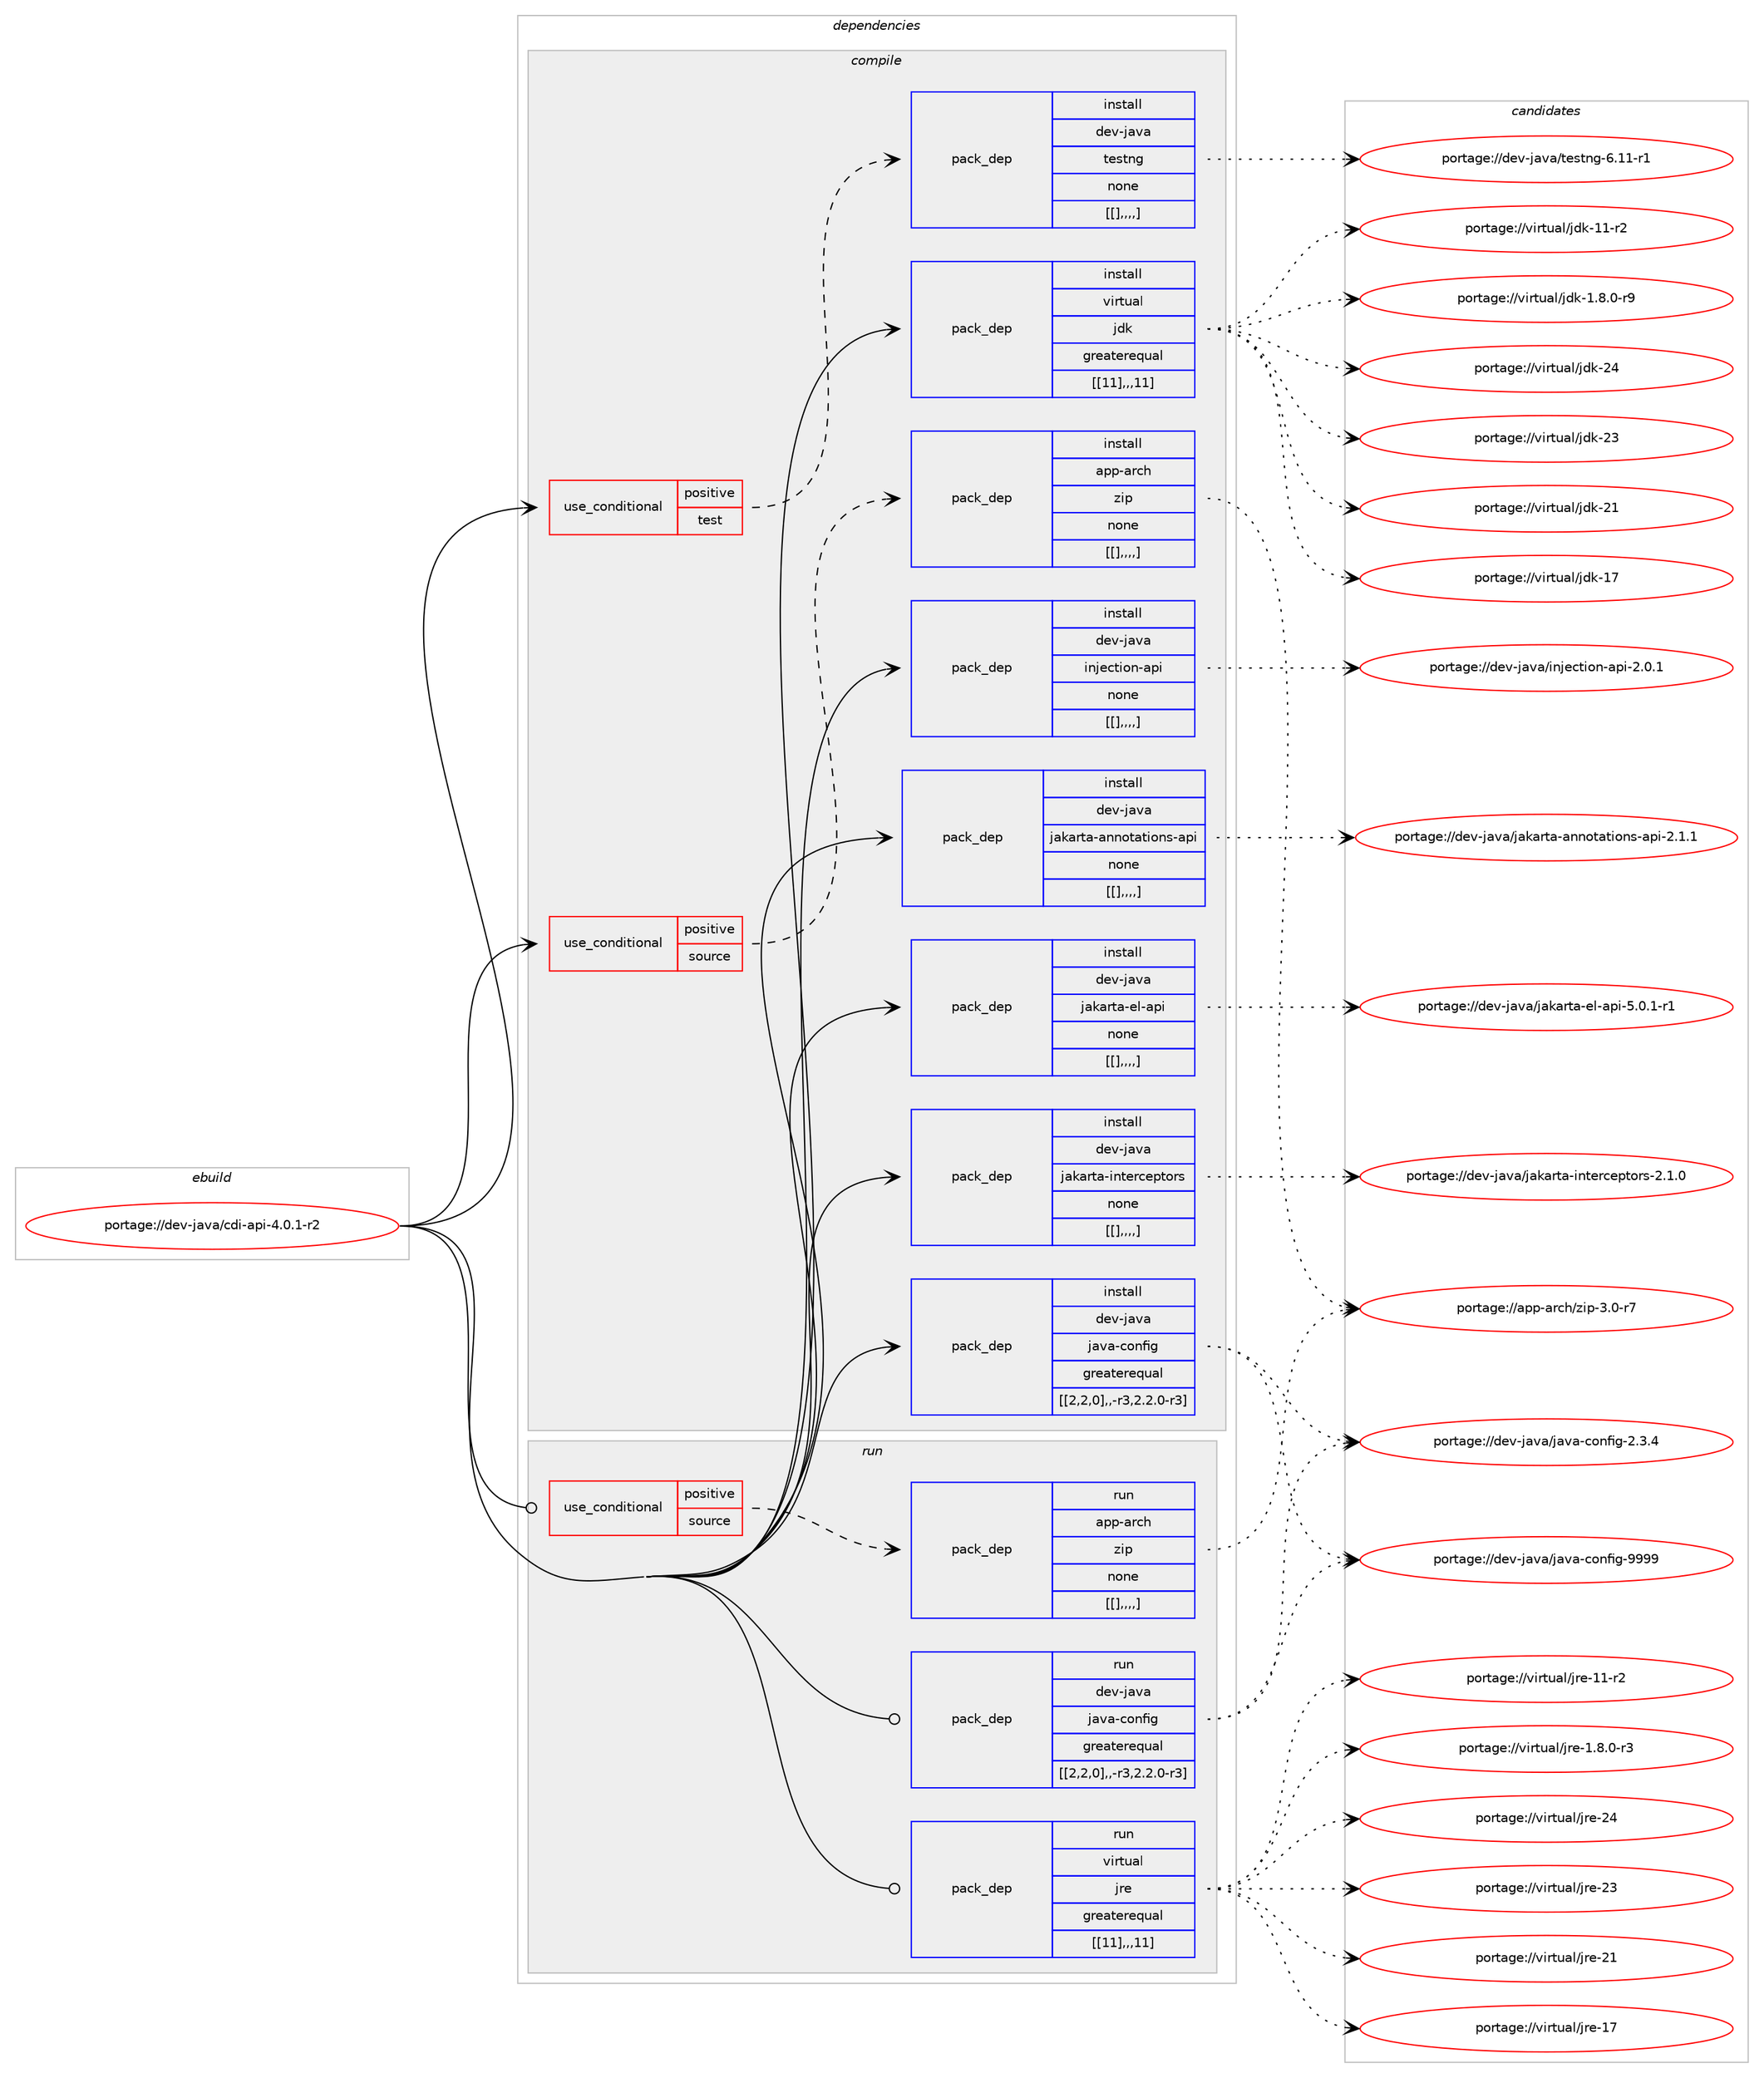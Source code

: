 digraph prolog {

# *************
# Graph options
# *************

newrank=true;
concentrate=true;
compound=true;
graph [rankdir=LR,fontname=Helvetica,fontsize=10,ranksep=1.5];#, ranksep=2.5, nodesep=0.2];
edge  [arrowhead=vee];
node  [fontname=Helvetica,fontsize=10];

# **********
# The ebuild
# **********

subgraph cluster_leftcol {
color=gray;
label=<<i>ebuild</i>>;
id [label="portage://dev-java/cdi-api-4.0.1-r2", color=red, width=4, href="../dev-java/cdi-api-4.0.1-r2.svg"];
}

# ****************
# The dependencies
# ****************

subgraph cluster_midcol {
color=gray;
label=<<i>dependencies</i>>;
subgraph cluster_compile {
fillcolor="#eeeeee";
style=filled;
label=<<i>compile</i>>;
subgraph cond22178 {
dependency93461 [label=<<TABLE BORDER="0" CELLBORDER="1" CELLSPACING="0" CELLPADDING="4"><TR><TD ROWSPAN="3" CELLPADDING="10">use_conditional</TD></TR><TR><TD>positive</TD></TR><TR><TD>source</TD></TR></TABLE>>, shape=none, color=red];
subgraph pack70237 {
dependency93462 [label=<<TABLE BORDER="0" CELLBORDER="1" CELLSPACING="0" CELLPADDING="4" WIDTH="220"><TR><TD ROWSPAN="6" CELLPADDING="30">pack_dep</TD></TR><TR><TD WIDTH="110">install</TD></TR><TR><TD>app-arch</TD></TR><TR><TD>zip</TD></TR><TR><TD>none</TD></TR><TR><TD>[[],,,,]</TD></TR></TABLE>>, shape=none, color=blue];
}
dependency93461:e -> dependency93462:w [weight=20,style="dashed",arrowhead="vee"];
}
id:e -> dependency93461:w [weight=20,style="solid",arrowhead="vee"];
subgraph cond22179 {
dependency93463 [label=<<TABLE BORDER="0" CELLBORDER="1" CELLSPACING="0" CELLPADDING="4"><TR><TD ROWSPAN="3" CELLPADDING="10">use_conditional</TD></TR><TR><TD>positive</TD></TR><TR><TD>test</TD></TR></TABLE>>, shape=none, color=red];
subgraph pack70238 {
dependency93464 [label=<<TABLE BORDER="0" CELLBORDER="1" CELLSPACING="0" CELLPADDING="4" WIDTH="220"><TR><TD ROWSPAN="6" CELLPADDING="30">pack_dep</TD></TR><TR><TD WIDTH="110">install</TD></TR><TR><TD>dev-java</TD></TR><TR><TD>testng</TD></TR><TR><TD>none</TD></TR><TR><TD>[[],,,,]</TD></TR></TABLE>>, shape=none, color=blue];
}
dependency93463:e -> dependency93464:w [weight=20,style="dashed",arrowhead="vee"];
}
id:e -> dependency93463:w [weight=20,style="solid",arrowhead="vee"];
subgraph pack70239 {
dependency93465 [label=<<TABLE BORDER="0" CELLBORDER="1" CELLSPACING="0" CELLPADDING="4" WIDTH="220"><TR><TD ROWSPAN="6" CELLPADDING="30">pack_dep</TD></TR><TR><TD WIDTH="110">install</TD></TR><TR><TD>dev-java</TD></TR><TR><TD>injection-api</TD></TR><TR><TD>none</TD></TR><TR><TD>[[],,,,]</TD></TR></TABLE>>, shape=none, color=blue];
}
id:e -> dependency93465:w [weight=20,style="solid",arrowhead="vee"];
subgraph pack70240 {
dependency93466 [label=<<TABLE BORDER="0" CELLBORDER="1" CELLSPACING="0" CELLPADDING="4" WIDTH="220"><TR><TD ROWSPAN="6" CELLPADDING="30">pack_dep</TD></TR><TR><TD WIDTH="110">install</TD></TR><TR><TD>dev-java</TD></TR><TR><TD>jakarta-annotations-api</TD></TR><TR><TD>none</TD></TR><TR><TD>[[],,,,]</TD></TR></TABLE>>, shape=none, color=blue];
}
id:e -> dependency93466:w [weight=20,style="solid",arrowhead="vee"];
subgraph pack70241 {
dependency93467 [label=<<TABLE BORDER="0" CELLBORDER="1" CELLSPACING="0" CELLPADDING="4" WIDTH="220"><TR><TD ROWSPAN="6" CELLPADDING="30">pack_dep</TD></TR><TR><TD WIDTH="110">install</TD></TR><TR><TD>dev-java</TD></TR><TR><TD>jakarta-el-api</TD></TR><TR><TD>none</TD></TR><TR><TD>[[],,,,]</TD></TR></TABLE>>, shape=none, color=blue];
}
id:e -> dependency93467:w [weight=20,style="solid",arrowhead="vee"];
subgraph pack70242 {
dependency93468 [label=<<TABLE BORDER="0" CELLBORDER="1" CELLSPACING="0" CELLPADDING="4" WIDTH="220"><TR><TD ROWSPAN="6" CELLPADDING="30">pack_dep</TD></TR><TR><TD WIDTH="110">install</TD></TR><TR><TD>dev-java</TD></TR><TR><TD>jakarta-interceptors</TD></TR><TR><TD>none</TD></TR><TR><TD>[[],,,,]</TD></TR></TABLE>>, shape=none, color=blue];
}
id:e -> dependency93468:w [weight=20,style="solid",arrowhead="vee"];
subgraph pack70243 {
dependency93469 [label=<<TABLE BORDER="0" CELLBORDER="1" CELLSPACING="0" CELLPADDING="4" WIDTH="220"><TR><TD ROWSPAN="6" CELLPADDING="30">pack_dep</TD></TR><TR><TD WIDTH="110">install</TD></TR><TR><TD>dev-java</TD></TR><TR><TD>java-config</TD></TR><TR><TD>greaterequal</TD></TR><TR><TD>[[2,2,0],,-r3,2.2.0-r3]</TD></TR></TABLE>>, shape=none, color=blue];
}
id:e -> dependency93469:w [weight=20,style="solid",arrowhead="vee"];
subgraph pack70244 {
dependency93470 [label=<<TABLE BORDER="0" CELLBORDER="1" CELLSPACING="0" CELLPADDING="4" WIDTH="220"><TR><TD ROWSPAN="6" CELLPADDING="30">pack_dep</TD></TR><TR><TD WIDTH="110">install</TD></TR><TR><TD>virtual</TD></TR><TR><TD>jdk</TD></TR><TR><TD>greaterequal</TD></TR><TR><TD>[[11],,,11]</TD></TR></TABLE>>, shape=none, color=blue];
}
id:e -> dependency93470:w [weight=20,style="solid",arrowhead="vee"];
}
subgraph cluster_compileandrun {
fillcolor="#eeeeee";
style=filled;
label=<<i>compile and run</i>>;
}
subgraph cluster_run {
fillcolor="#eeeeee";
style=filled;
label=<<i>run</i>>;
subgraph cond22180 {
dependency93471 [label=<<TABLE BORDER="0" CELLBORDER="1" CELLSPACING="0" CELLPADDING="4"><TR><TD ROWSPAN="3" CELLPADDING="10">use_conditional</TD></TR><TR><TD>positive</TD></TR><TR><TD>source</TD></TR></TABLE>>, shape=none, color=red];
subgraph pack70245 {
dependency93472 [label=<<TABLE BORDER="0" CELLBORDER="1" CELLSPACING="0" CELLPADDING="4" WIDTH="220"><TR><TD ROWSPAN="6" CELLPADDING="30">pack_dep</TD></TR><TR><TD WIDTH="110">run</TD></TR><TR><TD>app-arch</TD></TR><TR><TD>zip</TD></TR><TR><TD>none</TD></TR><TR><TD>[[],,,,]</TD></TR></TABLE>>, shape=none, color=blue];
}
dependency93471:e -> dependency93472:w [weight=20,style="dashed",arrowhead="vee"];
}
id:e -> dependency93471:w [weight=20,style="solid",arrowhead="odot"];
subgraph pack70246 {
dependency93473 [label=<<TABLE BORDER="0" CELLBORDER="1" CELLSPACING="0" CELLPADDING="4" WIDTH="220"><TR><TD ROWSPAN="6" CELLPADDING="30">pack_dep</TD></TR><TR><TD WIDTH="110">run</TD></TR><TR><TD>dev-java</TD></TR><TR><TD>java-config</TD></TR><TR><TD>greaterequal</TD></TR><TR><TD>[[2,2,0],,-r3,2.2.0-r3]</TD></TR></TABLE>>, shape=none, color=blue];
}
id:e -> dependency93473:w [weight=20,style="solid",arrowhead="odot"];
subgraph pack70247 {
dependency93474 [label=<<TABLE BORDER="0" CELLBORDER="1" CELLSPACING="0" CELLPADDING="4" WIDTH="220"><TR><TD ROWSPAN="6" CELLPADDING="30">pack_dep</TD></TR><TR><TD WIDTH="110">run</TD></TR><TR><TD>virtual</TD></TR><TR><TD>jre</TD></TR><TR><TD>greaterequal</TD></TR><TR><TD>[[11],,,11]</TD></TR></TABLE>>, shape=none, color=blue];
}
id:e -> dependency93474:w [weight=20,style="solid",arrowhead="odot"];
}
}

# **************
# The candidates
# **************

subgraph cluster_choices {
rank=same;
color=gray;
label=<<i>candidates</i>>;

subgraph choice70237 {
color=black;
nodesep=1;
choice9711211245971149910447122105112455146484511455 [label="portage://app-arch/zip-3.0-r7", color=red, width=4,href="../app-arch/zip-3.0-r7.svg"];
dependency93462:e -> choice9711211245971149910447122105112455146484511455:w [style=dotted,weight="100"];
}
subgraph choice70238 {
color=black;
nodesep=1;
choice1001011184510697118974711610111511611010345544649494511449 [label="portage://dev-java/testng-6.11-r1", color=red, width=4,href="../dev-java/testng-6.11-r1.svg"];
dependency93464:e -> choice1001011184510697118974711610111511611010345544649494511449:w [style=dotted,weight="100"];
}
subgraph choice70239 {
color=black;
nodesep=1;
choice10010111845106971189747105110106101991161051111104597112105455046484649 [label="portage://dev-java/injection-api-2.0.1", color=red, width=4,href="../dev-java/injection-api-2.0.1.svg"];
dependency93465:e -> choice10010111845106971189747105110106101991161051111104597112105455046484649:w [style=dotted,weight="100"];
}
subgraph choice70240 {
color=black;
nodesep=1;
choice100101118451069711897471069710797114116974597110110111116971161051111101154597112105455046494649 [label="portage://dev-java/jakarta-annotations-api-2.1.1", color=red, width=4,href="../dev-java/jakarta-annotations-api-2.1.1.svg"];
dependency93466:e -> choice100101118451069711897471069710797114116974597110110111116971161051111101154597112105455046494649:w [style=dotted,weight="100"];
}
subgraph choice70241 {
color=black;
nodesep=1;
choice100101118451069711897471069710797114116974510110845971121054553464846494511449 [label="portage://dev-java/jakarta-el-api-5.0.1-r1", color=red, width=4,href="../dev-java/jakarta-el-api-5.0.1-r1.svg"];
dependency93467:e -> choice100101118451069711897471069710797114116974510110845971121054553464846494511449:w [style=dotted,weight="100"];
}
subgraph choice70242 {
color=black;
nodesep=1;
choice100101118451069711897471069710797114116974510511011610111499101112116111114115455046494648 [label="portage://dev-java/jakarta-interceptors-2.1.0", color=red, width=4,href="../dev-java/jakarta-interceptors-2.1.0.svg"];
dependency93468:e -> choice100101118451069711897471069710797114116974510511011610111499101112116111114115455046494648:w [style=dotted,weight="100"];
}
subgraph choice70243 {
color=black;
nodesep=1;
choice10010111845106971189747106971189745991111101021051034557575757 [label="portage://dev-java/java-config-9999", color=red, width=4,href="../dev-java/java-config-9999.svg"];
choice1001011184510697118974710697118974599111110102105103455046514652 [label="portage://dev-java/java-config-2.3.4", color=red, width=4,href="../dev-java/java-config-2.3.4.svg"];
dependency93469:e -> choice10010111845106971189747106971189745991111101021051034557575757:w [style=dotted,weight="100"];
dependency93469:e -> choice1001011184510697118974710697118974599111110102105103455046514652:w [style=dotted,weight="100"];
}
subgraph choice70244 {
color=black;
nodesep=1;
choice1181051141161179710847106100107455052 [label="portage://virtual/jdk-24", color=red, width=4,href="../virtual/jdk-24.svg"];
choice1181051141161179710847106100107455051 [label="portage://virtual/jdk-23", color=red, width=4,href="../virtual/jdk-23.svg"];
choice1181051141161179710847106100107455049 [label="portage://virtual/jdk-21", color=red, width=4,href="../virtual/jdk-21.svg"];
choice1181051141161179710847106100107454955 [label="portage://virtual/jdk-17", color=red, width=4,href="../virtual/jdk-17.svg"];
choice11810511411611797108471061001074549494511450 [label="portage://virtual/jdk-11-r2", color=red, width=4,href="../virtual/jdk-11-r2.svg"];
choice11810511411611797108471061001074549465646484511457 [label="portage://virtual/jdk-1.8.0-r9", color=red, width=4,href="../virtual/jdk-1.8.0-r9.svg"];
dependency93470:e -> choice1181051141161179710847106100107455052:w [style=dotted,weight="100"];
dependency93470:e -> choice1181051141161179710847106100107455051:w [style=dotted,weight="100"];
dependency93470:e -> choice1181051141161179710847106100107455049:w [style=dotted,weight="100"];
dependency93470:e -> choice1181051141161179710847106100107454955:w [style=dotted,weight="100"];
dependency93470:e -> choice11810511411611797108471061001074549494511450:w [style=dotted,weight="100"];
dependency93470:e -> choice11810511411611797108471061001074549465646484511457:w [style=dotted,weight="100"];
}
subgraph choice70245 {
color=black;
nodesep=1;
choice9711211245971149910447122105112455146484511455 [label="portage://app-arch/zip-3.0-r7", color=red, width=4,href="../app-arch/zip-3.0-r7.svg"];
dependency93472:e -> choice9711211245971149910447122105112455146484511455:w [style=dotted,weight="100"];
}
subgraph choice70246 {
color=black;
nodesep=1;
choice10010111845106971189747106971189745991111101021051034557575757 [label="portage://dev-java/java-config-9999", color=red, width=4,href="../dev-java/java-config-9999.svg"];
choice1001011184510697118974710697118974599111110102105103455046514652 [label="portage://dev-java/java-config-2.3.4", color=red, width=4,href="../dev-java/java-config-2.3.4.svg"];
dependency93473:e -> choice10010111845106971189747106971189745991111101021051034557575757:w [style=dotted,weight="100"];
dependency93473:e -> choice1001011184510697118974710697118974599111110102105103455046514652:w [style=dotted,weight="100"];
}
subgraph choice70247 {
color=black;
nodesep=1;
choice1181051141161179710847106114101455052 [label="portage://virtual/jre-24", color=red, width=4,href="../virtual/jre-24.svg"];
choice1181051141161179710847106114101455051 [label="portage://virtual/jre-23", color=red, width=4,href="../virtual/jre-23.svg"];
choice1181051141161179710847106114101455049 [label="portage://virtual/jre-21", color=red, width=4,href="../virtual/jre-21.svg"];
choice1181051141161179710847106114101454955 [label="portage://virtual/jre-17", color=red, width=4,href="../virtual/jre-17.svg"];
choice11810511411611797108471061141014549494511450 [label="portage://virtual/jre-11-r2", color=red, width=4,href="../virtual/jre-11-r2.svg"];
choice11810511411611797108471061141014549465646484511451 [label="portage://virtual/jre-1.8.0-r3", color=red, width=4,href="../virtual/jre-1.8.0-r3.svg"];
dependency93474:e -> choice1181051141161179710847106114101455052:w [style=dotted,weight="100"];
dependency93474:e -> choice1181051141161179710847106114101455051:w [style=dotted,weight="100"];
dependency93474:e -> choice1181051141161179710847106114101455049:w [style=dotted,weight="100"];
dependency93474:e -> choice1181051141161179710847106114101454955:w [style=dotted,weight="100"];
dependency93474:e -> choice11810511411611797108471061141014549494511450:w [style=dotted,weight="100"];
dependency93474:e -> choice11810511411611797108471061141014549465646484511451:w [style=dotted,weight="100"];
}
}

}
